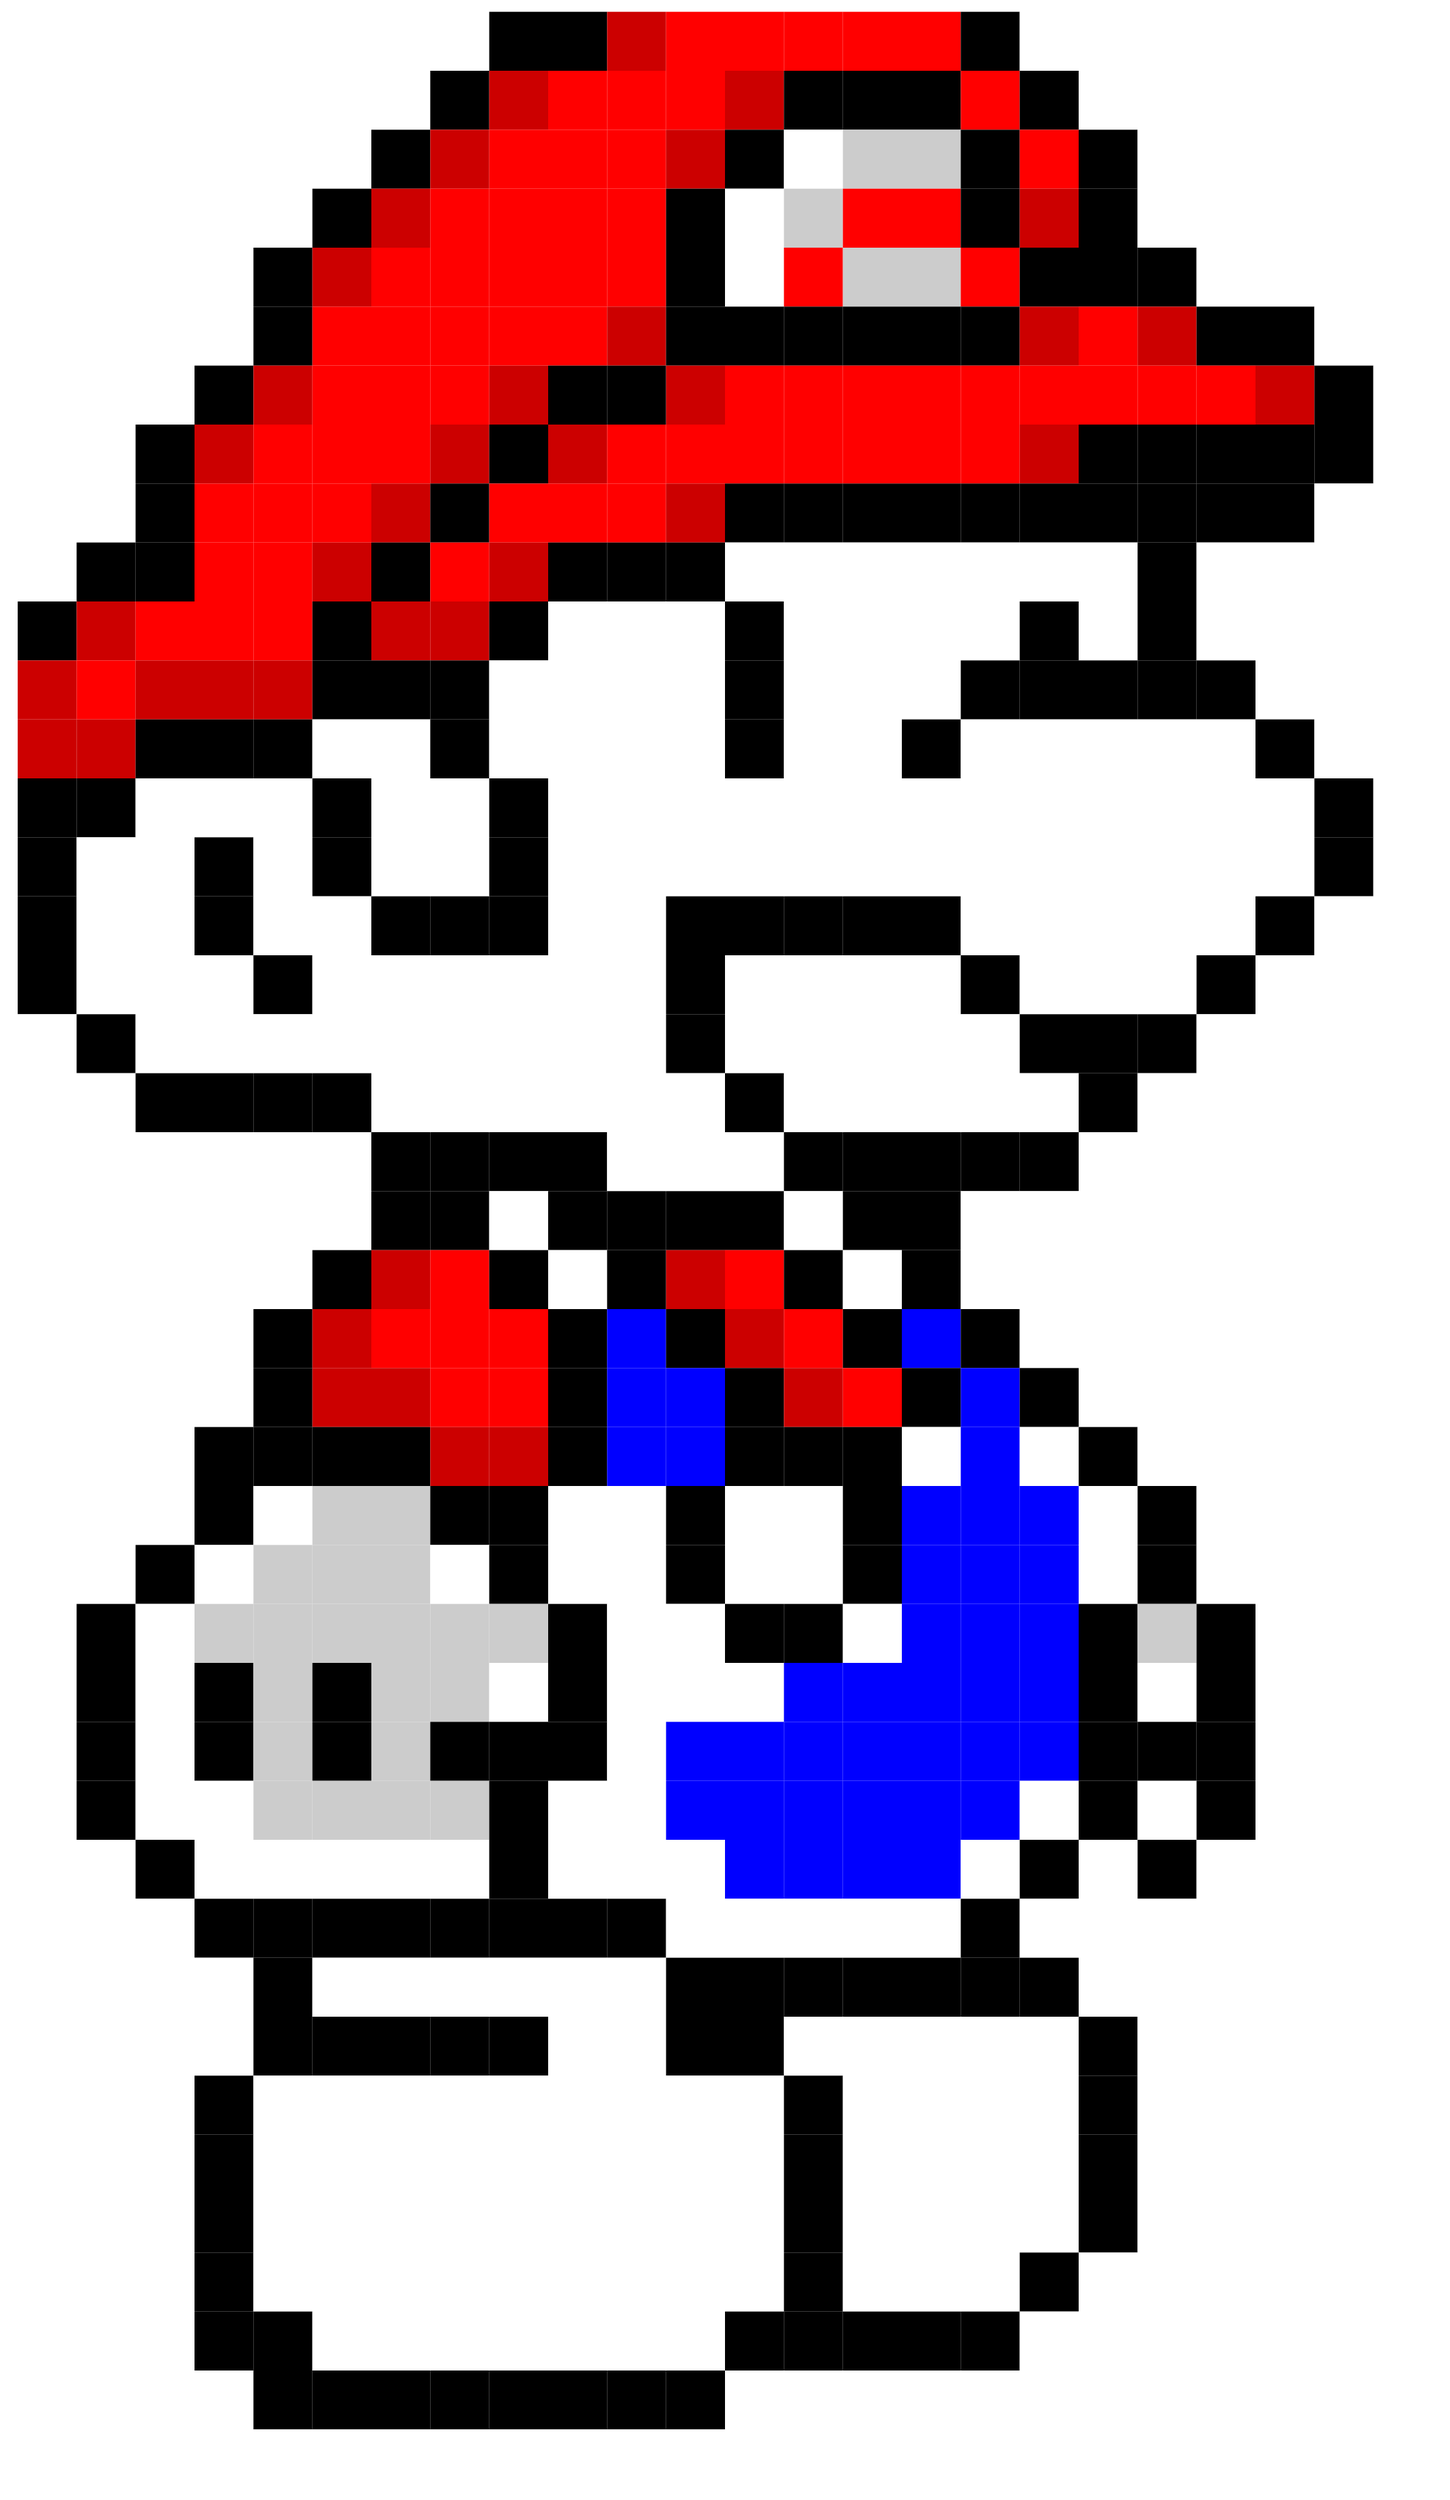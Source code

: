digraph G {
	node [shape=none] 
Mat1 [label=<
 <table border="0" cellborder="0" cellspacing = "0">
<tr><td BGCOLOR = "#FFFFFF" height="40" width="40"></td><td BGCOLOR = "#FFFFFF" height="40" width="40"></td><td BGCOLOR = "#FFFFFF" height="40" width="40"></td><td BGCOLOR = "#FFFFFF" height="40" width="40"></td><td BGCOLOR = "#FFFFFF" height="40" width="40"></td><td BGCOLOR = "#FFFFFF" height="40" width="40"></td><td BGCOLOR = "#FFFFFF" height="40" width="40"></td><td BGCOLOR = "#FFFFFF" height="40" width="40"></td><td BGCOLOR = "#000000" height="40" width="40"></td><td BGCOLOR = "#000000" height="40" width="40"></td><td BGCOLOR = "#CC0000" height="40" width="40"></td><td BGCOLOR = "#FF0000" height="40" width="40"></td><td BGCOLOR = "#FF0000" height="40" width="40"></td><td BGCOLOR = "#FF0000" height="40" width="40"></td><td BGCOLOR = "#FF0000" height="40" width="40"></td><td BGCOLOR = "#FF0000" height="40" width="40"></td><td BGCOLOR = "#000000" height="40" width="40"></td><td BGCOLOR = "#FFFFFF" height="40" width="40"></td><td BGCOLOR = "#FFFFFF" height="40" width="40"></td><td BGCOLOR = "#FFFFFF" height="40" width="40"></td><td BGCOLOR = "#FFFFFF" height="40" width="40"></td><td BGCOLOR = "#FFFFFF" height="40" width="40"></td><td BGCOLOR = "#FFFFFF" height="40" width="40"></td><td BGCOLOR = "#FFFFFF" height="40" width="40"></td></tr>
<tr><td BGCOLOR = "#FFFFFF" height="40" width="40"></td><td BGCOLOR = "#FFFFFF" height="40" width="40"></td><td BGCOLOR = "#FFFFFF" height="40" width="40"></td><td BGCOLOR = "#FFFFFF" height="40" width="40"></td><td BGCOLOR = "#FFFFFF" height="40" width="40"></td><td BGCOLOR = "#FFFFFF" height="40" width="40"></td><td BGCOLOR = "#FFFFFF" height="40" width="40"></td><td BGCOLOR = "#000000" height="40" width="40"></td><td BGCOLOR = "#CC0000" height="40" width="40"></td><td BGCOLOR = "#FF0000" height="40" width="40"></td><td BGCOLOR = "#FF0000" height="40" width="40"></td><td BGCOLOR = "#FF0000" height="40" width="40"></td><td BGCOLOR = "#CC0000" height="40" width="40"></td><td BGCOLOR = "#000000" height="40" width="40"></td><td BGCOLOR = "#000000" height="40" width="40"></td><td BGCOLOR = "#000000" height="40" width="40"></td><td BGCOLOR = "#FF0000" height="40" width="40"></td><td BGCOLOR = "#000000" height="40" width="40"></td><td BGCOLOR = "#FFFFFF" height="40" width="40"></td><td BGCOLOR = "#FFFFFF" height="40" width="40"></td><td BGCOLOR = "#FFFFFF" height="40" width="40"></td><td BGCOLOR = "#FFFFFF" height="40" width="40"></td><td BGCOLOR = "#FFFFFF" height="40" width="40"></td><td BGCOLOR = "#FFFFFF" height="40" width="40"></td></tr>
<tr><td BGCOLOR = "#FFFFFF" height="40" width="40"></td><td BGCOLOR = "#FFFFFF" height="40" width="40"></td><td BGCOLOR = "#FFFFFF" height="40" width="40"></td><td BGCOLOR = "#FFFFFF" height="40" width="40"></td><td BGCOLOR = "#FFFFFF" height="40" width="40"></td><td BGCOLOR = "#FFFFFF" height="40" width="40"></td><td BGCOLOR = "#000000" height="40" width="40"></td><td BGCOLOR = "#CC0000" height="40" width="40"></td><td BGCOLOR = "#FF0000" height="40" width="40"></td><td BGCOLOR = "#FF0000" height="40" width="40"></td><td BGCOLOR = "#FF0000" height="40" width="40"></td><td BGCOLOR = "#CC0000" height="40" width="40"></td><td BGCOLOR = "#000000" height="40" width="40"></td><td BGCOLOR = "#FFFFFF" height="40" width="40"></td><td BGCOLOR = "#CCCCCC" height="40" width="40"></td><td BGCOLOR = "#CCCCCC" height="40" width="40"></td><td BGCOLOR = "#000000" height="40" width="40"></td><td BGCOLOR = "#FF0000" height="40" width="40"></td><td BGCOLOR = "#000000" height="40" width="40"></td><td BGCOLOR = "#FFFFFF" height="40" width="40"></td><td BGCOLOR = "#FFFFFF" height="40" width="40"></td><td BGCOLOR = "#FFFFFF" height="40" width="40"></td><td BGCOLOR = "#FFFFFF" height="40" width="40"></td><td BGCOLOR = "#FFFFFF" height="40" width="40"></td></tr>
<tr><td BGCOLOR = "#FFFFFF" height="40" width="40"></td><td BGCOLOR = "#FFFFFF" height="40" width="40"></td><td BGCOLOR = "#FFFFFF" height="40" width="40"></td><td BGCOLOR = "#FFFFFF" height="40" width="40"></td><td BGCOLOR = "#FFFFFF" height="40" width="40"></td><td BGCOLOR = "#000000" height="40" width="40"></td><td BGCOLOR = "#CC0000" height="40" width="40"></td><td BGCOLOR = "#FF0000" height="40" width="40"></td><td BGCOLOR = "#FF0000" height="40" width="40"></td><td BGCOLOR = "#FF0000" height="40" width="40"></td><td BGCOLOR = "#FF0000" height="40" width="40"></td><td BGCOLOR = "#000000" height="40" width="40"></td><td BGCOLOR = "#FFFFFF" height="40" width="40"></td><td BGCOLOR = "#CCCCCC" height="40" width="40"></td><td BGCOLOR = "#FF0000" height="40" width="40"></td><td BGCOLOR = "#FF0000" height="40" width="40"></td><td BGCOLOR = "#000000" height="40" width="40"></td><td BGCOLOR = "#CC0000" height="40" width="40"></td><td BGCOLOR = "#000000" height="40" width="40"></td><td BGCOLOR = "#FFFFFF" height="40" width="40"></td><td BGCOLOR = "#FFFFFF" height="40" width="40"></td><td BGCOLOR = "#FFFFFF" height="40" width="40"></td><td BGCOLOR = "#FFFFFF" height="40" width="40"></td><td BGCOLOR = "#FFFFFF" height="40" width="40"></td></tr>
<tr><td BGCOLOR = "#FFFFFF" height="40" width="40"></td><td BGCOLOR = "#FFFFFF" height="40" width="40"></td><td BGCOLOR = "#FFFFFF" height="40" width="40"></td><td BGCOLOR = "#FFFFFF" height="40" width="40"></td><td BGCOLOR = "#000000" height="40" width="40"></td><td BGCOLOR = "#CC0000" height="40" width="40"></td><td BGCOLOR = "#FF0000" height="40" width="40"></td><td BGCOLOR = "#FF0000" height="40" width="40"></td><td BGCOLOR = "#FF0000" height="40" width="40"></td><td BGCOLOR = "#FF0000" height="40" width="40"></td><td BGCOLOR = "#FF0000" height="40" width="40"></td><td BGCOLOR = "#000000" height="40" width="40"></td><td BGCOLOR = "#FFFFFF" height="40" width="40"></td><td BGCOLOR = "#FF0000" height="40" width="40"></td><td BGCOLOR = "#CCCCCC" height="40" width="40"></td><td BGCOLOR = "#CCCCCC" height="40" width="40"></td><td BGCOLOR = "#FF0000" height="40" width="40"></td><td BGCOLOR = "#000000" height="40" width="40"></td><td BGCOLOR = "#000000" height="40" width="40"></td><td BGCOLOR = "#000000" height="40" width="40"></td><td BGCOLOR = "#FFFFFF" height="40" width="40"></td><td BGCOLOR = "#FFFFFF" height="40" width="40"></td><td BGCOLOR = "#FFFFFF" height="40" width="40"></td><td BGCOLOR = "#FFFFFF" height="40" width="40"></td></tr>
<tr><td BGCOLOR = "#FFFFFF" height="40" width="40"></td><td BGCOLOR = "#FFFFFF" height="40" width="40"></td><td BGCOLOR = "#FFFFFF" height="40" width="40"></td><td BGCOLOR = "#FFFFFF" height="40" width="40"></td><td BGCOLOR = "#000000" height="40" width="40"></td><td BGCOLOR = "#FF0000" height="40" width="40"></td><td BGCOLOR = "#FF0000" height="40" width="40"></td><td BGCOLOR = "#FF0000" height="40" width="40"></td><td BGCOLOR = "#FF0000" height="40" width="40"></td><td BGCOLOR = "#FF0000" height="40" width="40"></td><td BGCOLOR = "#CC0000" height="40" width="40"></td><td BGCOLOR = "#000000" height="40" width="40"></td><td BGCOLOR = "#000000" height="40" width="40"></td><td BGCOLOR = "#000000" height="40" width="40"></td><td BGCOLOR = "#000000" height="40" width="40"></td><td BGCOLOR = "#000000" height="40" width="40"></td><td BGCOLOR = "#000000" height="40" width="40"></td><td BGCOLOR = "#CC0000" height="40" width="40"></td><td BGCOLOR = "#FF0000" height="40" width="40"></td><td BGCOLOR = "#CC0000" height="40" width="40"></td><td BGCOLOR = "#000000" height="40" width="40"></td><td BGCOLOR = "#000000" height="40" width="40"></td><td BGCOLOR = "#FFFFFF" height="40" width="40"></td><td BGCOLOR = "#FFFFFF" height="40" width="40"></td></tr>
<tr><td BGCOLOR = "#FFFFFF" height="40" width="40"></td><td BGCOLOR = "#FFFFFF" height="40" width="40"></td><td BGCOLOR = "#FFFFFF" height="40" width="40"></td><td BGCOLOR = "#000000" height="40" width="40"></td><td BGCOLOR = "#CC0000" height="40" width="40"></td><td BGCOLOR = "#FF0000" height="40" width="40"></td><td BGCOLOR = "#FF0000" height="40" width="40"></td><td BGCOLOR = "#FF0000" height="40" width="40"></td><td BGCOLOR = "#CC0000" height="40" width="40"></td><td BGCOLOR = "#000000" height="40" width="40"></td><td BGCOLOR = "#000000" height="40" width="40"></td><td BGCOLOR = "#CC0000" height="40" width="40"></td><td BGCOLOR = "#FF0000" height="40" width="40"></td><td BGCOLOR = "#FF0000" height="40" width="40"></td><td BGCOLOR = "#FF0000" height="40" width="40"></td><td BGCOLOR = "#FF0000" height="40" width="40"></td><td BGCOLOR = "#FF0000" height="40" width="40"></td><td BGCOLOR = "#FF0000" height="40" width="40"></td><td BGCOLOR = "#FF0000" height="40" width="40"></td><td BGCOLOR = "#FF0000" height="40" width="40"></td><td BGCOLOR = "#FF0000" height="40" width="40"></td><td BGCOLOR = "#CC0000" height="40" width="40"></td><td BGCOLOR = "#000000" height="40" width="40"></td><td BGCOLOR = "#FFFFFF" height="40" width="40"></td></tr>
<tr><td BGCOLOR = "#FFFFFF" height="40" width="40"></td><td BGCOLOR = "#FFFFFF" height="40" width="40"></td><td BGCOLOR = "#000000" height="40" width="40"></td><td BGCOLOR = "#CC0000" height="40" width="40"></td><td BGCOLOR = "#FF0000" height="40" width="40"></td><td BGCOLOR = "#FF0000" height="40" width="40"></td><td BGCOLOR = "#FF0000" height="40" width="40"></td><td BGCOLOR = "#CC0000" height="40" width="40"></td><td BGCOLOR = "#000000" height="40" width="40"></td><td BGCOLOR = "#CC0000" height="40" width="40"></td><td BGCOLOR = "#FF0000" height="40" width="40"></td><td BGCOLOR = "#FF0000" height="40" width="40"></td><td BGCOLOR = "#FF0000" height="40" width="40"></td><td BGCOLOR = "#FF0000" height="40" width="40"></td><td BGCOLOR = "#FF0000" height="40" width="40"></td><td BGCOLOR = "#FF0000" height="40" width="40"></td><td BGCOLOR = "#FF0000" height="40" width="40"></td><td BGCOLOR = "#CC0000" height="40" width="40"></td><td BGCOLOR = "#000000" height="40" width="40"></td><td BGCOLOR = "#000000" height="40" width="40"></td><td BGCOLOR = "#000000" height="40" width="40"></td><td BGCOLOR = "#000000" height="40" width="40"></td><td BGCOLOR = "#000000" height="40" width="40"></td><td BGCOLOR = "#FFFFFF" height="40" width="40"></td></tr>
<tr><td BGCOLOR = "#FFFFFF" height="40" width="40"></td><td BGCOLOR = "#FFFFFF" height="40" width="40"></td><td BGCOLOR = "#000000" height="40" width="40"></td><td BGCOLOR = "#FF0000" height="40" width="40"></td><td BGCOLOR = "#FF0000" height="40" width="40"></td><td BGCOLOR = "#FF0000" height="40" width="40"></td><td BGCOLOR = "#CC0000" height="40" width="40"></td><td BGCOLOR = "#000000" height="40" width="40"></td><td BGCOLOR = "#FF0000" height="40" width="40"></td><td BGCOLOR = "#FF0000" height="40" width="40"></td><td BGCOLOR = "#FF0000" height="40" width="40"></td><td BGCOLOR = "#CC0000" height="40" width="40"></td><td BGCOLOR = "#000000" height="40" width="40"></td><td BGCOLOR = "#000000" height="40" width="40"></td><td BGCOLOR = "#000000" height="40" width="40"></td><td BGCOLOR = "#000000" height="40" width="40"></td><td BGCOLOR = "#000000" height="40" width="40"></td><td BGCOLOR = "#000000" height="40" width="40"></td><td BGCOLOR = "#000000" height="40" width="40"></td><td BGCOLOR = "#000000" height="40" width="40"></td><td BGCOLOR = "#000000" height="40" width="40"></td><td BGCOLOR = "#000000" height="40" width="40"></td><td BGCOLOR = "#FFFFFF" height="40" width="40"></td><td BGCOLOR = "#FFFFFF" height="40" width="40"></td></tr>
<tr><td BGCOLOR = "#FFFFFF" height="40" width="40"></td><td BGCOLOR = "#000000" height="40" width="40"></td><td BGCOLOR = "#000000" height="40" width="40"></td><td BGCOLOR = "#FF0000" height="40" width="40"></td><td BGCOLOR = "#FF0000" height="40" width="40"></td><td BGCOLOR = "#CC0000" height="40" width="40"></td><td BGCOLOR = "#000000" height="40" width="40"></td><td BGCOLOR = "#FF0000" height="40" width="40"></td><td BGCOLOR = "#CC0000" height="40" width="40"></td><td BGCOLOR = "#000000" height="40" width="40"></td><td BGCOLOR = "#000000" height="40" width="40"></td><td BGCOLOR = "#000000" height="40" width="40"></td><td BGCOLOR = "#FFFFFF" height="40" width="40"></td><td BGCOLOR = "#FFFFFF" height="40" width="40"></td><td BGCOLOR = "#FFFFFF" height="40" width="40"></td><td BGCOLOR = "#FFFFFF" height="40" width="40"></td><td BGCOLOR = "#FFFFFF" height="40" width="40"></td><td BGCOLOR = "#FFFFFF" height="40" width="40"></td><td BGCOLOR = "#FFFFFF" height="40" width="40"></td><td BGCOLOR = "#000000" height="40" width="40"></td><td BGCOLOR = "#FFFFFF" height="40" width="40"></td><td BGCOLOR = "#FFFFFF" height="40" width="40"></td><td BGCOLOR = "#FFFFFF" height="40" width="40"></td><td BGCOLOR = "#FFFFFF" height="40" width="40"></td></tr>
<tr><td BGCOLOR = "#000000" height="40" width="40"></td><td BGCOLOR = "#CC0000" height="40" width="40"></td><td BGCOLOR = "#FF0000" height="40" width="40"></td><td BGCOLOR = "#FF0000" height="40" width="40"></td><td BGCOLOR = "#FF0000" height="40" width="40"></td><td BGCOLOR = "#000000" height="40" width="40"></td><td BGCOLOR = "#CC0000" height="40" width="40"></td><td BGCOLOR = "#CC0000" height="40" width="40"></td><td BGCOLOR = "#000000" height="40" width="40"></td><td BGCOLOR = "#FFFFFF" height="40" width="40"></td><td BGCOLOR = "#FFFFFF" height="40" width="40"></td><td BGCOLOR = "#FFFFFF" height="40" width="40"></td><td BGCOLOR = "#000000" height="40" width="40"></td><td BGCOLOR = "#FFFFFF" height="40" width="40"></td><td BGCOLOR = "#FFFFFF" height="40" width="40"></td><td BGCOLOR = "#FFFFFF" height="40" width="40"></td><td BGCOLOR = "#FFFFFF" height="40" width="40"></td><td BGCOLOR = "#000000" height="40" width="40"></td><td BGCOLOR = "#FFFFFF" height="40" width="40"></td><td BGCOLOR = "#000000" height="40" width="40"></td><td BGCOLOR = "#FFFFFF" height="40" width="40"></td><td BGCOLOR = "#FFFFFF" height="40" width="40"></td><td BGCOLOR = "#FFFFFF" height="40" width="40"></td><td BGCOLOR = "#FFFFFF" height="40" width="40"></td></tr>
<tr><td BGCOLOR = "#CC0000" height="40" width="40"></td><td BGCOLOR = "#FF0000" height="40" width="40"></td><td BGCOLOR = "#CC0000" height="40" width="40"></td><td BGCOLOR = "#CC0000" height="40" width="40"></td><td BGCOLOR = "#CC0000" height="40" width="40"></td><td BGCOLOR = "#000000" height="40" width="40"></td><td BGCOLOR = "#000000" height="40" width="40"></td><td BGCOLOR = "#000000" height="40" width="40"></td><td BGCOLOR = "#FFFFFF" height="40" width="40"></td><td BGCOLOR = "#FFFFFF" height="40" width="40"></td><td BGCOLOR = "#FFFFFF" height="40" width="40"></td><td BGCOLOR = "#FFFFFF" height="40" width="40"></td><td BGCOLOR = "#000000" height="40" width="40"></td><td BGCOLOR = "#FFFFFF" height="40" width="40"></td><td BGCOLOR = "#FFFFFF" height="40" width="40"></td><td BGCOLOR = "#FFFFFF" height="40" width="40"></td><td BGCOLOR = "#000000" height="40" width="40"></td><td BGCOLOR = "#000000" height="40" width="40"></td><td BGCOLOR = "#000000" height="40" width="40"></td><td BGCOLOR = "#000000" height="40" width="40"></td><td BGCOLOR = "#000000" height="40" width="40"></td><td BGCOLOR = "#FFFFFF" height="40" width="40"></td><td BGCOLOR = "#FFFFFF" height="40" width="40"></td><td BGCOLOR = "#FFFFFF" height="40" width="40"></td></tr>
<tr><td BGCOLOR = "#CC0000" height="40" width="40"></td><td BGCOLOR = "#CC0000" height="40" width="40"></td><td BGCOLOR = "#000000" height="40" width="40"></td><td BGCOLOR = "#000000" height="40" width="40"></td><td BGCOLOR = "#000000" height="40" width="40"></td><td BGCOLOR = "#FFFFFF" height="40" width="40"></td><td BGCOLOR = "#FFFFFF" height="40" width="40"></td><td BGCOLOR = "#000000" height="40" width="40"></td><td BGCOLOR = "#FFFFFF" height="40" width="40"></td><td BGCOLOR = "#FFFFFF" height="40" width="40"></td><td BGCOLOR = "#FFFFFF" height="40" width="40"></td><td BGCOLOR = "#FFFFFF" height="40" width="40"></td><td BGCOLOR = "#000000" height="40" width="40"></td><td BGCOLOR = "#FFFFFF" height="40" width="40"></td><td BGCOLOR = "#FFFFFF" height="40" width="40"></td><td BGCOLOR = "#000000" height="40" width="40"></td><td BGCOLOR = "#FFFFFF" height="40" width="40"></td><td BGCOLOR = "#FFFFFF" height="40" width="40"></td><td BGCOLOR = "#FFFFFF" height="40" width="40"></td><td BGCOLOR = "#FFFFFF" height="40" width="40"></td><td BGCOLOR = "#FFFFFF" height="40" width="40"></td><td BGCOLOR = "#000000" height="40" width="40"></td><td BGCOLOR = "#FFFFFF" height="40" width="40"></td><td BGCOLOR = "#FFFFFF" height="40" width="40"></td></tr>
<tr><td BGCOLOR = "#000000" height="40" width="40"></td><td BGCOLOR = "#000000" height="40" width="40"></td><td BGCOLOR = "#FFFFFF" height="40" width="40"></td><td BGCOLOR = "#FFFFFF" height="40" width="40"></td><td BGCOLOR = "#FFFFFF" height="40" width="40"></td><td BGCOLOR = "#000000" height="40" width="40"></td><td BGCOLOR = "#FFFFFF" height="40" width="40"></td><td BGCOLOR = "#FFFFFF" height="40" width="40"></td><td BGCOLOR = "#000000" height="40" width="40"></td><td BGCOLOR = "#FFFFFF" height="40" width="40"></td><td BGCOLOR = "#FFFFFF" height="40" width="40"></td><td BGCOLOR = "#FFFFFF" height="40" width="40"></td><td BGCOLOR = "#FFFFFF" height="40" width="40"></td><td BGCOLOR = "#FFFFFF" height="40" width="40"></td><td BGCOLOR = "#FFFFFF" height="40" width="40"></td><td BGCOLOR = "#FFFFFF" height="40" width="40"></td><td BGCOLOR = "#FFFFFF" height="40" width="40"></td><td BGCOLOR = "#FFFFFF" height="40" width="40"></td><td BGCOLOR = "#FFFFFF" height="40" width="40"></td><td BGCOLOR = "#FFFFFF" height="40" width="40"></td><td BGCOLOR = "#FFFFFF" height="40" width="40"></td><td BGCOLOR = "#FFFFFF" height="40" width="40"></td><td BGCOLOR = "#000000" height="40" width="40"></td><td BGCOLOR = "#FFFFFF" height="40" width="40"></td></tr>
<tr><td BGCOLOR = "#000000" height="40" width="40"></td><td BGCOLOR = "#FFFFFF" height="40" width="40"></td><td BGCOLOR = "#FFFFFF" height="40" width="40"></td><td BGCOLOR = "#000000" height="40" width="40"></td><td BGCOLOR = "#FFFFFF" height="40" width="40"></td><td BGCOLOR = "#000000" height="40" width="40"></td><td BGCOLOR = "#FFFFFF" height="40" width="40"></td><td BGCOLOR = "#FFFFFF" height="40" width="40"></td><td BGCOLOR = "#000000" height="40" width="40"></td><td BGCOLOR = "#FFFFFF" height="40" width="40"></td><td BGCOLOR = "#FFFFFF" height="40" width="40"></td><td BGCOLOR = "#FFFFFF" height="40" width="40"></td><td BGCOLOR = "#FFFFFF" height="40" width="40"></td><td BGCOLOR = "#FFFFFF" height="40" width="40"></td><td BGCOLOR = "#FFFFFF" height="40" width="40"></td><td BGCOLOR = "#FFFFFF" height="40" width="40"></td><td BGCOLOR = "#FFFFFF" height="40" width="40"></td><td BGCOLOR = "#FFFFFF" height="40" width="40"></td><td BGCOLOR = "#FFFFFF" height="40" width="40"></td><td BGCOLOR = "#FFFFFF" height="40" width="40"></td><td BGCOLOR = "#FFFFFF" height="40" width="40"></td><td BGCOLOR = "#FFFFFF" height="40" width="40"></td><td BGCOLOR = "#000000" height="40" width="40"></td><td BGCOLOR = "#FFFFFF" height="40" width="40"></td></tr>
<tr><td BGCOLOR = "#000000" height="40" width="40"></td><td BGCOLOR = "#FFFFFF" height="40" width="40"></td><td BGCOLOR = "#FFFFFF" height="40" width="40"></td><td BGCOLOR = "#000000" height="40" width="40"></td><td BGCOLOR = "#FFFFFF" height="40" width="40"></td><td BGCOLOR = "#FFFFFF" height="40" width="40"></td><td BGCOLOR = "#000000" height="40" width="40"></td><td BGCOLOR = "#000000" height="40" width="40"></td><td BGCOLOR = "#000000" height="40" width="40"></td><td BGCOLOR = "#FFFFFF" height="40" width="40"></td><td BGCOLOR = "#FFFFFF" height="40" width="40"></td><td BGCOLOR = "#000000" height="40" width="40"></td><td BGCOLOR = "#000000" height="40" width="40"></td><td BGCOLOR = "#000000" height="40" width="40"></td><td BGCOLOR = "#000000" height="40" width="40"></td><td BGCOLOR = "#000000" height="40" width="40"></td><td BGCOLOR = "#FFFFFF" height="40" width="40"></td><td BGCOLOR = "#FFFFFF" height="40" width="40"></td><td BGCOLOR = "#FFFFFF" height="40" width="40"></td><td BGCOLOR = "#FFFFFF" height="40" width="40"></td><td BGCOLOR = "#FFFFFF" height="40" width="40"></td><td BGCOLOR = "#000000" height="40" width="40"></td><td BGCOLOR = "#FFFFFF" height="40" width="40"></td><td BGCOLOR = "#FFFFFF" height="40" width="40"></td></tr>
<tr><td BGCOLOR = "#000000" height="40" width="40"></td><td BGCOLOR = "#FFFFFF" height="40" width="40"></td><td BGCOLOR = "#FFFFFF" height="40" width="40"></td><td BGCOLOR = "#FFFFFF" height="40" width="40"></td><td BGCOLOR = "#000000" height="40" width="40"></td><td BGCOLOR = "#FFFFFF" height="40" width="40"></td><td BGCOLOR = "#FFFFFF" height="40" width="40"></td><td BGCOLOR = "#FFFFFF" height="40" width="40"></td><td BGCOLOR = "#FFFFFF" height="40" width="40"></td><td BGCOLOR = "#FFFFFF" height="40" width="40"></td><td BGCOLOR = "#FFFFFF" height="40" width="40"></td><td BGCOLOR = "#000000" height="40" width="40"></td><td BGCOLOR = "#FFFFFF" height="40" width="40"></td><td BGCOLOR = "#FFFFFF" height="40" width="40"></td><td BGCOLOR = "#FFFFFF" height="40" width="40"></td><td BGCOLOR = "#FFFFFF" height="40" width="40"></td><td BGCOLOR = "#000000" height="40" width="40"></td><td BGCOLOR = "#FFFFFF" height="40" width="40"></td><td BGCOLOR = "#FFFFFF" height="40" width="40"></td><td BGCOLOR = "#FFFFFF" height="40" width="40"></td><td BGCOLOR = "#000000" height="40" width="40"></td><td BGCOLOR = "#FFFFFF" height="40" width="40"></td><td BGCOLOR = "#FFFFFF" height="40" width="40"></td><td BGCOLOR = "#FFFFFF" height="40" width="40"></td></tr>
<tr><td BGCOLOR = "#FFFFFF" height="40" width="40"></td><td BGCOLOR = "#000000" height="40" width="40"></td><td BGCOLOR = "#FFFFFF" height="40" width="40"></td><td BGCOLOR = "#FFFFFF" height="40" width="40"></td><td BGCOLOR = "#FFFFFF" height="40" width="40"></td><td BGCOLOR = "#FFFFFF" height="40" width="40"></td><td BGCOLOR = "#FFFFFF" height="40" width="40"></td><td BGCOLOR = "#FFFFFF" height="40" width="40"></td><td BGCOLOR = "#FFFFFF" height="40" width="40"></td><td BGCOLOR = "#FFFFFF" height="40" width="40"></td><td BGCOLOR = "#FFFFFF" height="40" width="40"></td><td BGCOLOR = "#000000" height="40" width="40"></td><td BGCOLOR = "#FFFFFF" height="40" width="40"></td><td BGCOLOR = "#FFFFFF" height="40" width="40"></td><td BGCOLOR = "#FFFFFF" height="40" width="40"></td><td BGCOLOR = "#FFFFFF" height="40" width="40"></td><td BGCOLOR = "#FFFFFF" height="40" width="40"></td><td BGCOLOR = "#000000" height="40" width="40"></td><td BGCOLOR = "#000000" height="40" width="40"></td><td BGCOLOR = "#000000" height="40" width="40"></td><td BGCOLOR = "#FFFFFF" height="40" width="40"></td><td BGCOLOR = "#FFFFFF" height="40" width="40"></td><td BGCOLOR = "#FFFFFF" height="40" width="40"></td><td BGCOLOR = "#FFFFFF" height="40" width="40"></td></tr>
<tr><td BGCOLOR = "#FFFFFF" height="40" width="40"></td><td BGCOLOR = "#FFFFFF" height="40" width="40"></td><td BGCOLOR = "#000000" height="40" width="40"></td><td BGCOLOR = "#000000" height="40" width="40"></td><td BGCOLOR = "#000000" height="40" width="40"></td><td BGCOLOR = "#000000" height="40" width="40"></td><td BGCOLOR = "#FFFFFF" height="40" width="40"></td><td BGCOLOR = "#FFFFFF" height="40" width="40"></td><td BGCOLOR = "#FFFFFF" height="40" width="40"></td><td BGCOLOR = "#FFFFFF" height="40" width="40"></td><td BGCOLOR = "#FFFFFF" height="40" width="40"></td><td BGCOLOR = "#FFFFFF" height="40" width="40"></td><td BGCOLOR = "#000000" height="40" width="40"></td><td BGCOLOR = "#FFFFFF" height="40" width="40"></td><td BGCOLOR = "#FFFFFF" height="40" width="40"></td><td BGCOLOR = "#FFFFFF" height="40" width="40"></td><td BGCOLOR = "#FFFFFF" height="40" width="40"></td><td BGCOLOR = "#FFFFFF" height="40" width="40"></td><td BGCOLOR = "#000000" height="40" width="40"></td><td BGCOLOR = "#FFFFFF" height="40" width="40"></td><td BGCOLOR = "#FFFFFF" height="40" width="40"></td><td BGCOLOR = "#FFFFFF" height="40" width="40"></td><td BGCOLOR = "#FFFFFF" height="40" width="40"></td><td BGCOLOR = "#FFFFFF" height="40" width="40"></td></tr>
<tr><td BGCOLOR = "#FFFFFF" height="40" width="40"></td><td BGCOLOR = "#FFFFFF" height="40" width="40"></td><td BGCOLOR = "#FFFFFF" height="40" width="40"></td><td BGCOLOR = "#FFFFFF" height="40" width="40"></td><td BGCOLOR = "#FFFFFF" height="40" width="40"></td><td BGCOLOR = "#FFFFFF" height="40" width="40"></td><td BGCOLOR = "#000000" height="40" width="40"></td><td BGCOLOR = "#000000" height="40" width="40"></td><td BGCOLOR = "#000000" height="40" width="40"></td><td BGCOLOR = "#000000" height="40" width="40"></td><td BGCOLOR = "#FFFFFF" height="40" width="40"></td><td BGCOLOR = "#FFFFFF" height="40" width="40"></td><td BGCOLOR = "#FFFFFF" height="40" width="40"></td><td BGCOLOR = "#000000" height="40" width="40"></td><td BGCOLOR = "#000000" height="40" width="40"></td><td BGCOLOR = "#000000" height="40" width="40"></td><td BGCOLOR = "#000000" height="40" width="40"></td><td BGCOLOR = "#000000" height="40" width="40"></td><td BGCOLOR = "#FFFFFF" height="40" width="40"></td><td BGCOLOR = "#FFFFFF" height="40" width="40"></td><td BGCOLOR = "#FFFFFF" height="40" width="40"></td><td BGCOLOR = "#FFFFFF" height="40" width="40"></td><td BGCOLOR = "#FFFFFF" height="40" width="40"></td><td BGCOLOR = "#FFFFFF" height="40" width="40"></td></tr>
<tr><td BGCOLOR = "#FFFFFF" height="40" width="40"></td><td BGCOLOR = "#FFFFFF" height="40" width="40"></td><td BGCOLOR = "#FFFFFF" height="40" width="40"></td><td BGCOLOR = "#FFFFFF" height="40" width="40"></td><td BGCOLOR = "#FFFFFF" height="40" width="40"></td><td BGCOLOR = "#FFFFFF" height="40" width="40"></td><td BGCOLOR = "#000000" height="40" width="40"></td><td BGCOLOR = "#000000" height="40" width="40"></td><td BGCOLOR = "#FFFFFF" height="40" width="40"></td><td BGCOLOR = "#000000" height="40" width="40"></td><td BGCOLOR = "#000000" height="40" width="40"></td><td BGCOLOR = "#000000" height="40" width="40"></td><td BGCOLOR = "#000000" height="40" width="40"></td><td BGCOLOR = "#FFFFFF" height="40" width="40"></td><td BGCOLOR = "#000000" height="40" width="40"></td><td BGCOLOR = "#000000" height="40" width="40"></td><td BGCOLOR = "#FFFFFF" height="40" width="40"></td><td BGCOLOR = "#FFFFFF" height="40" width="40"></td><td BGCOLOR = "#FFFFFF" height="40" width="40"></td><td BGCOLOR = "#FFFFFF" height="40" width="40"></td><td BGCOLOR = "#FFFFFF" height="40" width="40"></td><td BGCOLOR = "#FFFFFF" height="40" width="40"></td><td BGCOLOR = "#FFFFFF" height="40" width="40"></td><td BGCOLOR = "#FFFFFF" height="40" width="40"></td></tr>
<tr><td BGCOLOR = "#FFFFFF" height="40" width="40"></td><td BGCOLOR = "#FFFFFF" height="40" width="40"></td><td BGCOLOR = "#FFFFFF" height="40" width="40"></td><td BGCOLOR = "#FFFFFF" height="40" width="40"></td><td BGCOLOR = "#FFFFFF" height="40" width="40"></td><td BGCOLOR = "#000000" height="40" width="40"></td><td BGCOLOR = "#CC0000" height="40" width="40"></td><td BGCOLOR = "#FF0000" height="40" width="40"></td><td BGCOLOR = "#000000" height="40" width="40"></td><td BGCOLOR = "#FFFFFF" height="40" width="40"></td><td BGCOLOR = "#000000" height="40" width="40"></td><td BGCOLOR = "#CC0000" height="40" width="40"></td><td BGCOLOR = "#FF0000" height="40" width="40"></td><td BGCOLOR = "#000000" height="40" width="40"></td><td BGCOLOR = "#FFFFFF" height="40" width="40"></td><td BGCOLOR = "#000000" height="40" width="40"></td><td BGCOLOR = "#FFFFFF" height="40" width="40"></td><td BGCOLOR = "#FFFFFF" height="40" width="40"></td><td BGCOLOR = "#FFFFFF" height="40" width="40"></td><td BGCOLOR = "#FFFFFF" height="40" width="40"></td><td BGCOLOR = "#FFFFFF" height="40" width="40"></td><td BGCOLOR = "#FFFFFF" height="40" width="40"></td><td BGCOLOR = "#FFFFFF" height="40" width="40"></td><td BGCOLOR = "#FFFFFF" height="40" width="40"></td></tr>
<tr><td BGCOLOR = "#FFFFFF" height="40" width="40"></td><td BGCOLOR = "#FFFFFF" height="40" width="40"></td><td BGCOLOR = "#FFFFFF" height="40" width="40"></td><td BGCOLOR = "#FFFFFF" height="40" width="40"></td><td BGCOLOR = "#000000" height="40" width="40"></td><td BGCOLOR = "#CC0000" height="40" width="40"></td><td BGCOLOR = "#FF0000" height="40" width="40"></td><td BGCOLOR = "#FF0000" height="40" width="40"></td><td BGCOLOR = "#FF0000" height="40" width="40"></td><td BGCOLOR = "#000000" height="40" width="40"></td><td BGCOLOR = "#0000FF" height="40" width="40"></td><td BGCOLOR = "#000000" height="40" width="40"></td><td BGCOLOR = "#CC0000" height="40" width="40"></td><td BGCOLOR = "#FF0000" height="40" width="40"></td><td BGCOLOR = "#000000" height="40" width="40"></td><td BGCOLOR = "#0000FF" height="40" width="40"></td><td BGCOLOR = "#000000" height="40" width="40"></td><td BGCOLOR = "#FFFFFF" height="40" width="40"></td><td BGCOLOR = "#FFFFFF" height="40" width="40"></td><td BGCOLOR = "#FFFFFF" height="40" width="40"></td><td BGCOLOR = "#FFFFFF" height="40" width="40"></td><td BGCOLOR = "#FFFFFF" height="40" width="40"></td><td BGCOLOR = "#FFFFFF" height="40" width="40"></td><td BGCOLOR = "#FFFFFF" height="40" width="40"></td></tr>
<tr><td BGCOLOR = "#FFFFFF" height="40" width="40"></td><td BGCOLOR = "#FFFFFF" height="40" width="40"></td><td BGCOLOR = "#FFFFFF" height="40" width="40"></td><td BGCOLOR = "#FFFFFF" height="40" width="40"></td><td BGCOLOR = "#000000" height="40" width="40"></td><td BGCOLOR = "#CC0000" height="40" width="40"></td><td BGCOLOR = "#CC0000" height="40" width="40"></td><td BGCOLOR = "#FF0000" height="40" width="40"></td><td BGCOLOR = "#FF0000" height="40" width="40"></td><td BGCOLOR = "#000000" height="40" width="40"></td><td BGCOLOR = "#0000FF" height="40" width="40"></td><td BGCOLOR = "#0000FF" height="40" width="40"></td><td BGCOLOR = "#000000" height="40" width="40"></td><td BGCOLOR = "#CC0000" height="40" width="40"></td><td BGCOLOR = "#FF0000" height="40" width="40"></td><td BGCOLOR = "#000000" height="40" width="40"></td><td BGCOLOR = "#0000FF" height="40" width="40"></td><td BGCOLOR = "#000000" height="40" width="40"></td><td BGCOLOR = "#FFFFFF" height="40" width="40"></td><td BGCOLOR = "#FFFFFF" height="40" width="40"></td><td BGCOLOR = "#FFFFFF" height="40" width="40"></td><td BGCOLOR = "#FFFFFF" height="40" width="40"></td><td BGCOLOR = "#FFFFFF" height="40" width="40"></td><td BGCOLOR = "#FFFFFF" height="40" width="40"></td></tr>
<tr><td BGCOLOR = "#FFFFFF" height="40" width="40"></td><td BGCOLOR = "#FFFFFF" height="40" width="40"></td><td BGCOLOR = "#FFFFFF" height="40" width="40"></td><td BGCOLOR = "#000000" height="40" width="40"></td><td BGCOLOR = "#000000" height="40" width="40"></td><td BGCOLOR = "#000000" height="40" width="40"></td><td BGCOLOR = "#000000" height="40" width="40"></td><td BGCOLOR = "#CC0000" height="40" width="40"></td><td BGCOLOR = "#CC0000" height="40" width="40"></td><td BGCOLOR = "#000000" height="40" width="40"></td><td BGCOLOR = "#0000FF" height="40" width="40"></td><td BGCOLOR = "#0000FF" height="40" width="40"></td><td BGCOLOR = "#000000" height="40" width="40"></td><td BGCOLOR = "#000000" height="40" width="40"></td><td BGCOLOR = "#000000" height="40" width="40"></td><td BGCOLOR = "#FFFFFF" height="40" width="40"></td><td BGCOLOR = "#0000FF" height="40" width="40"></td><td BGCOLOR = "#FFFFFF" height="40" width="40"></td><td BGCOLOR = "#000000" height="40" width="40"></td><td BGCOLOR = "#FFFFFF" height="40" width="40"></td><td BGCOLOR = "#FFFFFF" height="40" width="40"></td><td BGCOLOR = "#FFFFFF" height="40" width="40"></td><td BGCOLOR = "#FFFFFF" height="40" width="40"></td><td BGCOLOR = "#FFFFFF" height="40" width="40"></td></tr>
<tr><td BGCOLOR = "#FFFFFF" height="40" width="40"></td><td BGCOLOR = "#FFFFFF" height="40" width="40"></td><td BGCOLOR = "#FFFFFF" height="40" width="40"></td><td BGCOLOR = "#000000" height="40" width="40"></td><td BGCOLOR = "#FFFFFF" height="40" width="40"></td><td BGCOLOR = "#CCCCCC" height="40" width="40"></td><td BGCOLOR = "#CCCCCC" height="40" width="40"></td><td BGCOLOR = "#000000" height="40" width="40"></td><td BGCOLOR = "#000000" height="40" width="40"></td><td BGCOLOR = "#FFFFFF" height="40" width="40"></td><td BGCOLOR = "#FFFFFF" height="40" width="40"></td><td BGCOLOR = "#000000" height="40" width="40"></td><td BGCOLOR = "#FFFFFF" height="40" width="40"></td><td BGCOLOR = "#FFFFFF" height="40" width="40"></td><td BGCOLOR = "#000000" height="40" width="40"></td><td BGCOLOR = "#0000FF" height="40" width="40"></td><td BGCOLOR = "#0000FF" height="40" width="40"></td><td BGCOLOR = "#0000FF" height="40" width="40"></td><td BGCOLOR = "#FFFFFF" height="40" width="40"></td><td BGCOLOR = "#000000" height="40" width="40"></td><td BGCOLOR = "#FFFFFF" height="40" width="40"></td><td BGCOLOR = "#FFFFFF" height="40" width="40"></td><td BGCOLOR = "#FFFFFF" height="40" width="40"></td><td BGCOLOR = "#FFFFFF" height="40" width="40"></td></tr>
<tr><td BGCOLOR = "#FFFFFF" height="40" width="40"></td><td BGCOLOR = "#FFFFFF" height="40" width="40"></td><td BGCOLOR = "#000000" height="40" width="40"></td><td BGCOLOR = "#FFFFFF" height="40" width="40"></td><td BGCOLOR = "#CCCCCC" height="40" width="40"></td><td BGCOLOR = "#CCCCCC" height="40" width="40"></td><td BGCOLOR = "#CCCCCC" height="40" width="40"></td><td BGCOLOR = "#FFFFFF" height="40" width="40"></td><td BGCOLOR = "#000000" height="40" width="40"></td><td BGCOLOR = "#FFFFFF" height="40" width="40"></td><td BGCOLOR = "#FFFFFF" height="40" width="40"></td><td BGCOLOR = "#000000" height="40" width="40"></td><td BGCOLOR = "#FFFFFF" height="40" width="40"></td><td BGCOLOR = "#FFFFFF" height="40" width="40"></td><td BGCOLOR = "#000000" height="40" width="40"></td><td BGCOLOR = "#0000FF" height="40" width="40"></td><td BGCOLOR = "#0000FF" height="40" width="40"></td><td BGCOLOR = "#0000FF" height="40" width="40"></td><td BGCOLOR = "#FFFFFF" height="40" width="40"></td><td BGCOLOR = "#000000" height="40" width="40"></td><td BGCOLOR = "#FFFFFF" height="40" width="40"></td><td BGCOLOR = "#FFFFFF" height="40" width="40"></td><td BGCOLOR = "#FFFFFF" height="40" width="40"></td><td BGCOLOR = "#FFFFFF" height="40" width="40"></td></tr>
<tr><td BGCOLOR = "#FFFFFF" height="40" width="40"></td><td BGCOLOR = "#000000" height="40" width="40"></td><td BGCOLOR = "#FFFFFF" height="40" width="40"></td><td BGCOLOR = "#CCCCCC" height="40" width="40"></td><td BGCOLOR = "#CCCCCC" height="40" width="40"></td><td BGCOLOR = "#CCCCCC" height="40" width="40"></td><td BGCOLOR = "#CCCCCC" height="40" width="40"></td><td BGCOLOR = "#CCCCCC" height="40" width="40"></td><td BGCOLOR = "#CCCCCC" height="40" width="40"></td><td BGCOLOR = "#000000" height="40" width="40"></td><td BGCOLOR = "#FFFFFF" height="40" width="40"></td><td BGCOLOR = "#FFFFFF" height="40" width="40"></td><td BGCOLOR = "#000000" height="40" width="40"></td><td BGCOLOR = "#000000" height="40" width="40"></td><td BGCOLOR = "#FFFFFF" height="40" width="40"></td><td BGCOLOR = "#0000FF" height="40" width="40"></td><td BGCOLOR = "#0000FF" height="40" width="40"></td><td BGCOLOR = "#0000FF" height="40" width="40"></td><td BGCOLOR = "#000000" height="40" width="40"></td><td BGCOLOR = "#CCCCCC" height="40" width="40"></td><td BGCOLOR = "#000000" height="40" width="40"></td><td BGCOLOR = "#FFFFFF" height="40" width="40"></td><td BGCOLOR = "#FFFFFF" height="40" width="40"></td><td BGCOLOR = "#FFFFFF" height="40" width="40"></td></tr>
<tr><td BGCOLOR = "#FFFFFF" height="40" width="40"></td><td BGCOLOR = "#000000" height="40" width="40"></td><td BGCOLOR = "#FFFFFF" height="40" width="40"></td><td BGCOLOR = "#000000" height="40" width="40"></td><td BGCOLOR = "#CCCCCC" height="40" width="40"></td><td BGCOLOR = "#000000" height="40" width="40"></td><td BGCOLOR = "#CCCCCC" height="40" width="40"></td><td BGCOLOR = "#CCCCCC" height="40" width="40"></td><td BGCOLOR = "#FFFFFF" height="40" width="40"></td><td BGCOLOR = "#000000" height="40" width="40"></td><td BGCOLOR = "#FFFFFF" height="40" width="40"></td><td BGCOLOR = "#FFFFFF" height="40" width="40"></td><td BGCOLOR = "#FFFFFF" height="40" width="40"></td><td BGCOLOR = "#0000FF" height="40" width="40"></td><td BGCOLOR = "#0000FF" height="40" width="40"></td><td BGCOLOR = "#0000FF" height="40" width="40"></td><td BGCOLOR = "#0000FF" height="40" width="40"></td><td BGCOLOR = "#0000FF" height="40" width="40"></td><td BGCOLOR = "#000000" height="40" width="40"></td><td BGCOLOR = "#FFFFFF" height="40" width="40"></td><td BGCOLOR = "#000000" height="40" width="40"></td><td BGCOLOR = "#FFFFFF" height="40" width="40"></td><td BGCOLOR = "#FFFFFF" height="40" width="40"></td><td BGCOLOR = "#FFFFFF" height="40" width="40"></td></tr>
<tr><td BGCOLOR = "#FFFFFF" height="40" width="40"></td><td BGCOLOR = "#000000" height="40" width="40"></td><td BGCOLOR = "#FFFFFF" height="40" width="40"></td><td BGCOLOR = "#000000" height="40" width="40"></td><td BGCOLOR = "#CCCCCC" height="40" width="40"></td><td BGCOLOR = "#000000" height="40" width="40"></td><td BGCOLOR = "#CCCCCC" height="40" width="40"></td><td BGCOLOR = "#000000" height="40" width="40"></td><td BGCOLOR = "#000000" height="40" width="40"></td><td BGCOLOR = "#000000" height="40" width="40"></td><td BGCOLOR = "#FFFFFF" height="40" width="40"></td><td BGCOLOR = "#0000FF" height="40" width="40"></td><td BGCOLOR = "#0000FF" height="40" width="40"></td><td BGCOLOR = "#0000FF" height="40" width="40"></td><td BGCOLOR = "#0000FF" height="40" width="40"></td><td BGCOLOR = "#0000FF" height="40" width="40"></td><td BGCOLOR = "#0000FF" height="40" width="40"></td><td BGCOLOR = "#0000FF" height="40" width="40"></td><td BGCOLOR = "#000000" height="40" width="40"></td><td BGCOLOR = "#000000" height="40" width="40"></td><td BGCOLOR = "#000000" height="40" width="40"></td><td BGCOLOR = "#FFFFFF" height="40" width="40"></td><td BGCOLOR = "#FFFFFF" height="40" width="40"></td><td BGCOLOR = "#FFFFFF" height="40" width="40"></td></tr>
<tr><td BGCOLOR = "#FFFFFF" height="40" width="40"></td><td BGCOLOR = "#000000" height="40" width="40"></td><td BGCOLOR = "#FFFFFF" height="40" width="40"></td><td BGCOLOR = "#FFFFFF" height="40" width="40"></td><td BGCOLOR = "#CCCCCC" height="40" width="40"></td><td BGCOLOR = "#CCCCCC" height="40" width="40"></td><td BGCOLOR = "#CCCCCC" height="40" width="40"></td><td BGCOLOR = "#CCCCCC" height="40" width="40"></td><td BGCOLOR = "#000000" height="40" width="40"></td><td BGCOLOR = "#FFFFFF" height="40" width="40"></td><td BGCOLOR = "#FFFFFF" height="40" width="40"></td><td BGCOLOR = "#0000FF" height="40" width="40"></td><td BGCOLOR = "#0000FF" height="40" width="40"></td><td BGCOLOR = "#0000FF" height="40" width="40"></td><td BGCOLOR = "#0000FF" height="40" width="40"></td><td BGCOLOR = "#0000FF" height="40" width="40"></td><td BGCOLOR = "#0000FF" height="40" width="40"></td><td BGCOLOR = "#FFFFFF" height="40" width="40"></td><td BGCOLOR = "#000000" height="40" width="40"></td><td BGCOLOR = "#FFFFFF" height="40" width="40"></td><td BGCOLOR = "#000000" height="40" width="40"></td><td BGCOLOR = "#FFFFFF" height="40" width="40"></td><td BGCOLOR = "#FFFFFF" height="40" width="40"></td><td BGCOLOR = "#FFFFFF" height="40" width="40"></td></tr>
<tr><td BGCOLOR = "#FFFFFF" height="40" width="40"></td><td BGCOLOR = "#FFFFFF" height="40" width="40"></td><td BGCOLOR = "#000000" height="40" width="40"></td><td BGCOLOR = "#FFFFFF" height="40" width="40"></td><td BGCOLOR = "#FFFFFF" height="40" width="40"></td><td BGCOLOR = "#FFFFFF" height="40" width="40"></td><td BGCOLOR = "#FFFFFF" height="40" width="40"></td><td BGCOLOR = "#FFFFFF" height="40" width="40"></td><td BGCOLOR = "#000000" height="40" width="40"></td><td BGCOLOR = "#FFFFFF" height="40" width="40"></td><td BGCOLOR = "#FFFFFF" height="40" width="40"></td><td BGCOLOR = "#FFFFFF" height="40" width="40"></td><td BGCOLOR = "#0000FF" height="40" width="40"></td><td BGCOLOR = "#0000FF" height="40" width="40"></td><td BGCOLOR = "#0000FF" height="40" width="40"></td><td BGCOLOR = "#0000FF" height="40" width="40"></td><td BGCOLOR = "#FFFFFF" height="40" width="40"></td><td BGCOLOR = "#000000" height="40" width="40"></td><td BGCOLOR = "#FFFFFF" height="40" width="40"></td><td BGCOLOR = "#000000" height="40" width="40"></td><td BGCOLOR = "#FFFFFF" height="40" width="40"></td><td BGCOLOR = "#FFFFFF" height="40" width="40"></td><td BGCOLOR = "#FFFFFF" height="40" width="40"></td><td BGCOLOR = "#FFFFFF" height="40" width="40"></td></tr>
<tr><td BGCOLOR = "#FFFFFF" height="40" width="40"></td><td BGCOLOR = "#FFFFFF" height="40" width="40"></td><td BGCOLOR = "#FFFFFF" height="40" width="40"></td><td BGCOLOR = "#000000" height="40" width="40"></td><td BGCOLOR = "#000000" height="40" width="40"></td><td BGCOLOR = "#000000" height="40" width="40"></td><td BGCOLOR = "#000000" height="40" width="40"></td><td BGCOLOR = "#000000" height="40" width="40"></td><td BGCOLOR = "#000000" height="40" width="40"></td><td BGCOLOR = "#000000" height="40" width="40"></td><td BGCOLOR = "#000000" height="40" width="40"></td><td BGCOLOR = "#FFFFFF" height="40" width="40"></td><td BGCOLOR = "#FFFFFF" height="40" width="40"></td><td BGCOLOR = "#FFFFFF" height="40" width="40"></td><td BGCOLOR = "#FFFFFF" height="40" width="40"></td><td BGCOLOR = "#FFFFFF" height="40" width="40"></td><td BGCOLOR = "#000000" height="40" width="40"></td><td BGCOLOR = "#FFFFFF" height="40" width="40"></td><td BGCOLOR = "#FFFFFF" height="40" width="40"></td><td BGCOLOR = "#FFFFFF" height="40" width="40"></td><td BGCOLOR = "#FFFFFF" height="40" width="40"></td><td BGCOLOR = "#FFFFFF" height="40" width="40"></td><td BGCOLOR = "#FFFFFF" height="40" width="40"></td><td BGCOLOR = "#FFFFFF" height="40" width="40"></td></tr>
<tr><td BGCOLOR = "#FFFFFF" height="40" width="40"></td><td BGCOLOR = "#FFFFFF" height="40" width="40"></td><td BGCOLOR = "#FFFFFF" height="40" width="40"></td><td BGCOLOR = "#FFFFFF" height="40" width="40"></td><td BGCOLOR = "#000000" height="40" width="40"></td><td BGCOLOR = "#FFFFFF" height="40" width="40"></td><td BGCOLOR = "#FFFFFF" height="40" width="40"></td><td BGCOLOR = "#FFFFFF" height="40" width="40"></td><td BGCOLOR = "#FFFFFF" height="40" width="40"></td><td BGCOLOR = "#FFFFFF" height="40" width="40"></td><td BGCOLOR = "#FFFFFF" height="40" width="40"></td><td BGCOLOR = "#000000" height="40" width="40"></td><td BGCOLOR = "#000000" height="40" width="40"></td><td BGCOLOR = "#000000" height="40" width="40"></td><td BGCOLOR = "#000000" height="40" width="40"></td><td BGCOLOR = "#000000" height="40" width="40"></td><td BGCOLOR = "#000000" height="40" width="40"></td><td BGCOLOR = "#000000" height="40" width="40"></td><td BGCOLOR = "#FFFFFF" height="40" width="40"></td><td BGCOLOR = "#FFFFFF" height="40" width="40"></td><td BGCOLOR = "#FFFFFF" height="40" width="40"></td><td BGCOLOR = "#FFFFFF" height="40" width="40"></td><td BGCOLOR = "#FFFFFF" height="40" width="40"></td><td BGCOLOR = "#FFFFFF" height="40" width="40"></td></tr>
<tr><td BGCOLOR = "#FFFFFF" height="40" width="40"></td><td BGCOLOR = "#FFFFFF" height="40" width="40"></td><td BGCOLOR = "#FFFFFF" height="40" width="40"></td><td BGCOLOR = "#FFFFFF" height="40" width="40"></td><td BGCOLOR = "#000000" height="40" width="40"></td><td BGCOLOR = "#000000" height="40" width="40"></td><td BGCOLOR = "#000000" height="40" width="40"></td><td BGCOLOR = "#000000" height="40" width="40"></td><td BGCOLOR = "#000000" height="40" width="40"></td><td BGCOLOR = "#FFFFFF" height="40" width="40"></td><td BGCOLOR = "#FFFFFF" height="40" width="40"></td><td BGCOLOR = "#000000" height="40" width="40"></td><td BGCOLOR = "#000000" height="40" width="40"></td><td BGCOLOR = "#FFFFFF" height="40" width="40"></td><td BGCOLOR = "#FFFFFF" height="40" width="40"></td><td BGCOLOR = "#FFFFFF" height="40" width="40"></td><td BGCOLOR = "#FFFFFF" height="40" width="40"></td><td BGCOLOR = "#FFFFFF" height="40" width="40"></td><td BGCOLOR = "#000000" height="40" width="40"></td><td BGCOLOR = "#FFFFFF" height="40" width="40"></td><td BGCOLOR = "#FFFFFF" height="40" width="40"></td><td BGCOLOR = "#FFFFFF" height="40" width="40"></td><td BGCOLOR = "#FFFFFF" height="40" width="40"></td><td BGCOLOR = "#FFFFFF" height="40" width="40"></td></tr>
<tr><td BGCOLOR = "#FFFFFF" height="40" width="40"></td><td BGCOLOR = "#FFFFFF" height="40" width="40"></td><td BGCOLOR = "#FFFFFF" height="40" width="40"></td><td BGCOLOR = "#000000" height="40" width="40"></td><td BGCOLOR = "#FFFFFF" height="40" width="40"></td><td BGCOLOR = "#FFFFFF" height="40" width="40"></td><td BGCOLOR = "#FFFFFF" height="40" width="40"></td><td BGCOLOR = "#FFFFFF" height="40" width="40"></td><td BGCOLOR = "#FFFFFF" height="40" width="40"></td><td BGCOLOR = "#FFFFFF" height="40" width="40"></td><td BGCOLOR = "#FFFFFF" height="40" width="40"></td><td BGCOLOR = "#FFFFFF" height="40" width="40"></td><td BGCOLOR = "#FFFFFF" height="40" width="40"></td><td BGCOLOR = "#000000" height="40" width="40"></td><td BGCOLOR = "#FFFFFF" height="40" width="40"></td><td BGCOLOR = "#FFFFFF" height="40" width="40"></td><td BGCOLOR = "#FFFFFF" height="40" width="40"></td><td BGCOLOR = "#FFFFFF" height="40" width="40"></td><td BGCOLOR = "#000000" height="40" width="40"></td><td BGCOLOR = "#FFFFFF" height="40" width="40"></td><td BGCOLOR = "#FFFFFF" height="40" width="40"></td><td BGCOLOR = "#FFFFFF" height="40" width="40"></td><td BGCOLOR = "#FFFFFF" height="40" width="40"></td><td BGCOLOR = "#FFFFFF" height="40" width="40"></td></tr>
<tr><td BGCOLOR = "#FFFFFF" height="40" width="40"></td><td BGCOLOR = "#FFFFFF" height="40" width="40"></td><td BGCOLOR = "#FFFFFF" height="40" width="40"></td><td BGCOLOR = "#000000" height="40" width="40"></td><td BGCOLOR = "#FFFFFF" height="40" width="40"></td><td BGCOLOR = "#FFFFFF" height="40" width="40"></td><td BGCOLOR = "#FFFFFF" height="40" width="40"></td><td BGCOLOR = "#FFFFFF" height="40" width="40"></td><td BGCOLOR = "#FFFFFF" height="40" width="40"></td><td BGCOLOR = "#FFFFFF" height="40" width="40"></td><td BGCOLOR = "#FFFFFF" height="40" width="40"></td><td BGCOLOR = "#FFFFFF" height="40" width="40"></td><td BGCOLOR = "#FFFFFF" height="40" width="40"></td><td BGCOLOR = "#000000" height="40" width="40"></td><td BGCOLOR = "#FFFFFF" height="40" width="40"></td><td BGCOLOR = "#FFFFFF" height="40" width="40"></td><td BGCOLOR = "#FFFFFF" height="40" width="40"></td><td BGCOLOR = "#FFFFFF" height="40" width="40"></td><td BGCOLOR = "#000000" height="40" width="40"></td><td BGCOLOR = "#FFFFFF" height="40" width="40"></td><td BGCOLOR = "#FFFFFF" height="40" width="40"></td><td BGCOLOR = "#FFFFFF" height="40" width="40"></td><td BGCOLOR = "#FFFFFF" height="40" width="40"></td><td BGCOLOR = "#FFFFFF" height="40" width="40"></td></tr>
<tr><td BGCOLOR = "#FFFFFF" height="40" width="40"></td><td BGCOLOR = "#FFFFFF" height="40" width="40"></td><td BGCOLOR = "#FFFFFF" height="40" width="40"></td><td BGCOLOR = "#000000" height="40" width="40"></td><td BGCOLOR = "#FFFFFF" height="40" width="40"></td><td BGCOLOR = "#FFFFFF" height="40" width="40"></td><td BGCOLOR = "#FFFFFF" height="40" width="40"></td><td BGCOLOR = "#FFFFFF" height="40" width="40"></td><td BGCOLOR = "#FFFFFF" height="40" width="40"></td><td BGCOLOR = "#FFFFFF" height="40" width="40"></td><td BGCOLOR = "#FFFFFF" height="40" width="40"></td><td BGCOLOR = "#FFFFFF" height="40" width="40"></td><td BGCOLOR = "#FFFFFF" height="40" width="40"></td><td BGCOLOR = "#000000" height="40" width="40"></td><td BGCOLOR = "#FFFFFF" height="40" width="40"></td><td BGCOLOR = "#FFFFFF" height="40" width="40"></td><td BGCOLOR = "#FFFFFF" height="40" width="40"></td><td BGCOLOR = "#FFFFFF" height="40" width="40"></td><td BGCOLOR = "#000000" height="40" width="40"></td><td BGCOLOR = "#FFFFFF" height="40" width="40"></td><td BGCOLOR = "#FFFFFF" height="40" width="40"></td><td BGCOLOR = "#FFFFFF" height="40" width="40"></td><td BGCOLOR = "#FFFFFF" height="40" width="40"></td><td BGCOLOR = "#FFFFFF" height="40" width="40"></td></tr>
<tr><td BGCOLOR = "#FFFFFF" height="40" width="40"></td><td BGCOLOR = "#FFFFFF" height="40" width="40"></td><td BGCOLOR = "#FFFFFF" height="40" width="40"></td><td BGCOLOR = "#000000" height="40" width="40"></td><td BGCOLOR = "#FFFFFF" height="40" width="40"></td><td BGCOLOR = "#FFFFFF" height="40" width="40"></td><td BGCOLOR = "#FFFFFF" height="40" width="40"></td><td BGCOLOR = "#FFFFFF" height="40" width="40"></td><td BGCOLOR = "#FFFFFF" height="40" width="40"></td><td BGCOLOR = "#FFFFFF" height="40" width="40"></td><td BGCOLOR = "#FFFFFF" height="40" width="40"></td><td BGCOLOR = "#FFFFFF" height="40" width="40"></td><td BGCOLOR = "#FFFFFF" height="40" width="40"></td><td BGCOLOR = "#000000" height="40" width="40"></td><td BGCOLOR = "#FFFFFF" height="40" width="40"></td><td BGCOLOR = "#FFFFFF" height="40" width="40"></td><td BGCOLOR = "#FFFFFF" height="40" width="40"></td><td BGCOLOR = "#000000" height="40" width="40"></td><td BGCOLOR = "#FFFFFF" height="40" width="40"></td><td BGCOLOR = "#FFFFFF" height="40" width="40"></td><td BGCOLOR = "#FFFFFF" height="40" width="40"></td><td BGCOLOR = "#FFFFFF" height="40" width="40"></td><td BGCOLOR = "#FFFFFF" height="40" width="40"></td><td BGCOLOR = "#FFFFFF" height="40" width="40"></td></tr>
<tr><td BGCOLOR = "#FFFFFF" height="40" width="40"></td><td BGCOLOR = "#FFFFFF" height="40" width="40"></td><td BGCOLOR = "#FFFFFF" height="40" width="40"></td><td BGCOLOR = "#000000" height="40" width="40"></td><td BGCOLOR = "#000000" height="40" width="40"></td><td BGCOLOR = "#FFFFFF" height="40" width="40"></td><td BGCOLOR = "#FFFFFF" height="40" width="40"></td><td BGCOLOR = "#FFFFFF" height="40" width="40"></td><td BGCOLOR = "#FFFFFF" height="40" width="40"></td><td BGCOLOR = "#FFFFFF" height="40" width="40"></td><td BGCOLOR = "#FFFFFF" height="40" width="40"></td><td BGCOLOR = "#FFFFFF" height="40" width="40"></td><td BGCOLOR = "#000000" height="40" width="40"></td><td BGCOLOR = "#000000" height="40" width="40"></td><td BGCOLOR = "#000000" height="40" width="40"></td><td BGCOLOR = "#000000" height="40" width="40"></td><td BGCOLOR = "#000000" height="40" width="40"></td><td BGCOLOR = "#FFFFFF" height="40" width="40"></td><td BGCOLOR = "#FFFFFF" height="40" width="40"></td><td BGCOLOR = "#FFFFFF" height="40" width="40"></td><td BGCOLOR = "#FFFFFF" height="40" width="40"></td><td BGCOLOR = "#FFFFFF" height="40" width="40"></td><td BGCOLOR = "#FFFFFF" height="40" width="40"></td><td BGCOLOR = "#FFFFFF" height="40" width="40"></td></tr>
<tr><td BGCOLOR = "#FFFFFF" height="40" width="40"></td><td BGCOLOR = "#FFFFFF" height="40" width="40"></td><td BGCOLOR = "#FFFFFF" height="40" width="40"></td><td BGCOLOR = "#FFFFFF" height="40" width="40"></td><td BGCOLOR = "#000000" height="40" width="40"></td><td BGCOLOR = "#000000" height="40" width="40"></td><td BGCOLOR = "#000000" height="40" width="40"></td><td BGCOLOR = "#000000" height="40" width="40"></td><td BGCOLOR = "#000000" height="40" width="40"></td><td BGCOLOR = "#000000" height="40" width="40"></td><td BGCOLOR = "#000000" height="40" width="40"></td><td BGCOLOR = "#000000" height="40" width="40"></td><td BGCOLOR = "#FFFFFF" height="40" width="40"></td><td BGCOLOR = "#FFFFFF" height="40" width="40"></td><td BGCOLOR = "#FFFFFF" height="40" width="40"></td><td BGCOLOR = "#FFFFFF" height="40" width="40"></td><td BGCOLOR = "#FFFFFF" height="40" width="40"></td><td BGCOLOR = "#FFFFFF" height="40" width="40"></td><td BGCOLOR = "#FFFFFF" height="40" width="40"></td><td BGCOLOR = "#FFFFFF" height="40" width="40"></td><td BGCOLOR = "#FFFFFF" height="40" width="40"></td><td BGCOLOR = "#FFFFFF" height="40" width="40"></td><td BGCOLOR = "#FFFFFF" height="40" width="40"></td><td BGCOLOR = "#FFFFFF" height="40" width="40"></td></tr>
<tr><td BGCOLOR = "#FFFFFF" height="40" width="40"></td><td BGCOLOR = "#FFFFFF" height="40" width="40"></td><td BGCOLOR = "#FFFFFF" height="40" width="40"></td><td BGCOLOR = "#FFFFFF" height="40" width="40"></td><td BGCOLOR = "#FFFFFF" height="40" width="40"></td><td BGCOLOR = "#FFFFFF" height="40" width="40"></td><td BGCOLOR = "#FFFFFF" height="40" width="40"></td><td BGCOLOR = "#FFFFFF" height="40" width="40"></td><td BGCOLOR = "#FFFFFF" height="40" width="40"></td><td BGCOLOR = "#FFFFFF" height="40" width="40"></td><td BGCOLOR = "#FFFFFF" height="40" width="40"></td><td BGCOLOR = "#FFFFFF" height="40" width="40"></td><td BGCOLOR = "#FFFFFF" height="40" width="40"></td><td BGCOLOR = "#FFFFFF" height="40" width="40"></td><td BGCOLOR = "#FFFFFF" height="40" width="40"></td><td BGCOLOR = "#FFFFFF" height="40" width="40"></td><td BGCOLOR = "#FFFFFF" height="40" width="40"></td><td BGCOLOR = "#FFFFFF" height="40" width="40"></td><td BGCOLOR = "#FFFFFF" height="40" width="40"></td><td BGCOLOR = "#FFFFFF" height="40" width="40"></td><td BGCOLOR = "#FFFFFF" height="40" width="40"></td><td BGCOLOR = "#FFFFFF" height="40" width="40"></td><td BGCOLOR = "#FFFFFF" height="40" width="40"></td><td BGCOLOR = "#FFFFFF" height="40" width="40"></td></tr>
</table>>]; 
 }
